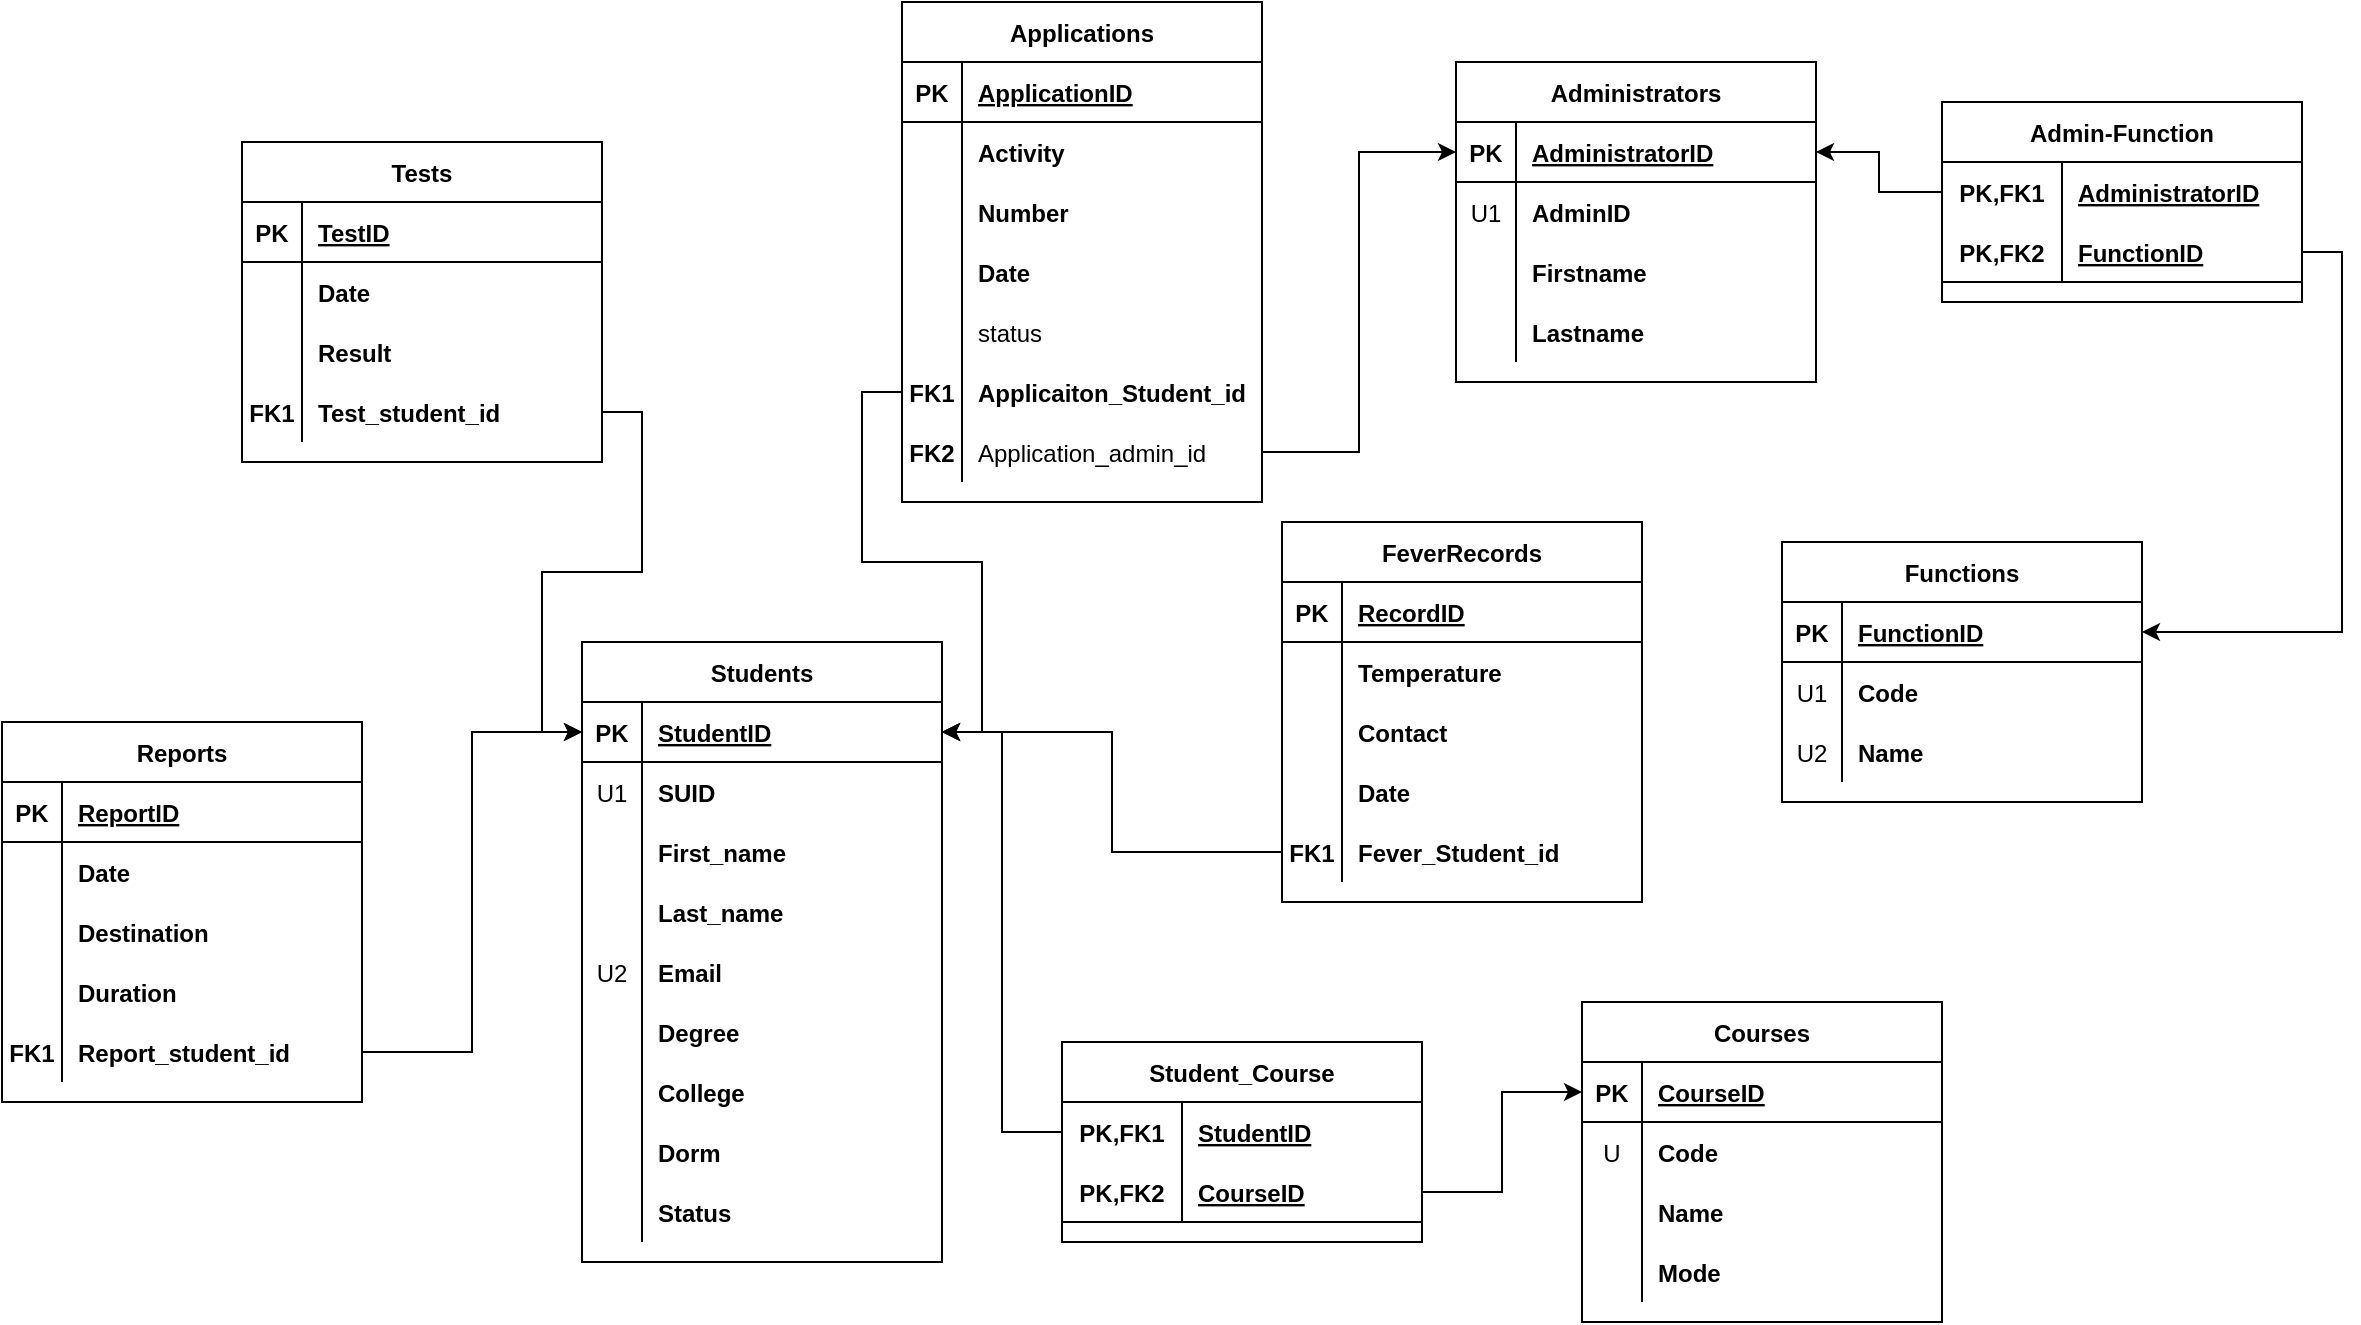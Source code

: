 <mxfile version="13.7.9" type="device"><diagram id="IpTDEu_T9ipOlyzevSZf" name="第 1 页"><mxGraphModel dx="1851" dy="1761" grid="1" gridSize="10" guides="1" tooltips="1" connect="1" arrows="1" fold="1" page="1" pageScale="1" pageWidth="827" pageHeight="1169" math="0" shadow="0"><root><mxCell id="0"/><mxCell id="1" parent="0"/><mxCell id="JLVnITK5vAnhfVG0xqiO-57" style="edgeStyle=orthogonalEdgeStyle;rounded=0;orthogonalLoop=1;jettySize=auto;html=1;exitX=1;exitY=0.5;exitDx=0;exitDy=0;entryX=0;entryY=0.5;entryDx=0;entryDy=0;" parent="1" source="JLVnITK5vAnhfVG0xqiO-54" target="JLVnITK5vAnhfVG0xqiO-2" edge="1"><mxGeometry relative="1" as="geometry"/></mxCell><mxCell id="JLVnITK5vAnhfVG0xqiO-83" style="edgeStyle=orthogonalEdgeStyle;rounded=0;orthogonalLoop=1;jettySize=auto;html=1;exitX=1;exitY=0.5;exitDx=0;exitDy=0;entryX=0;entryY=0.5;entryDx=0;entryDy=0;" parent="1" source="JLVnITK5vAnhfVG0xqiO-80" target="JLVnITK5vAnhfVG0xqiO-2" edge="1"><mxGeometry relative="1" as="geometry"/></mxCell><mxCell id="JLVnITK5vAnhfVG0xqiO-1" value="Students" style="shape=table;startSize=30;container=1;collapsible=1;childLayout=tableLayout;fixedRows=1;rowLines=0;fontStyle=1;align=center;resizeLast=1;" parent="1" vertex="1"><mxGeometry x="210" y="50" width="180" height="310" as="geometry"/></mxCell><mxCell id="JLVnITK5vAnhfVG0xqiO-2" value="" style="shape=partialRectangle;collapsible=0;dropTarget=0;pointerEvents=0;fillColor=none;top=0;left=0;bottom=1;right=0;points=[[0,0.5],[1,0.5]];portConstraint=eastwest;" parent="JLVnITK5vAnhfVG0xqiO-1" vertex="1"><mxGeometry y="30" width="180" height="30" as="geometry"/></mxCell><mxCell id="JLVnITK5vAnhfVG0xqiO-3" value="PK" style="shape=partialRectangle;connectable=0;fillColor=none;top=0;left=0;bottom=0;right=0;fontStyle=1;overflow=hidden;" parent="JLVnITK5vAnhfVG0xqiO-2" vertex="1"><mxGeometry width="30" height="30" as="geometry"/></mxCell><mxCell id="JLVnITK5vAnhfVG0xqiO-4" value="StudentID" style="shape=partialRectangle;connectable=0;fillColor=none;top=0;left=0;bottom=0;right=0;align=left;spacingLeft=6;fontStyle=5;overflow=hidden;" parent="JLVnITK5vAnhfVG0xqiO-2" vertex="1"><mxGeometry x="30" width="150" height="30" as="geometry"/></mxCell><mxCell id="JLVnITK5vAnhfVG0xqiO-5" value="" style="shape=partialRectangle;collapsible=0;dropTarget=0;pointerEvents=0;fillColor=none;top=0;left=0;bottom=0;right=0;points=[[0,0.5],[1,0.5]];portConstraint=eastwest;" parent="JLVnITK5vAnhfVG0xqiO-1" vertex="1"><mxGeometry y="60" width="180" height="30" as="geometry"/></mxCell><mxCell id="JLVnITK5vAnhfVG0xqiO-6" value="U1" style="shape=partialRectangle;connectable=0;fillColor=none;top=0;left=0;bottom=0;right=0;editable=1;overflow=hidden;" parent="JLVnITK5vAnhfVG0xqiO-5" vertex="1"><mxGeometry width="30" height="30" as="geometry"/></mxCell><mxCell id="JLVnITK5vAnhfVG0xqiO-7" value="SUID" style="shape=partialRectangle;connectable=0;fillColor=none;top=0;left=0;bottom=0;right=0;align=left;spacingLeft=6;overflow=hidden;fontStyle=1" parent="JLVnITK5vAnhfVG0xqiO-5" vertex="1"><mxGeometry x="30" width="150" height="30" as="geometry"/></mxCell><mxCell id="JLVnITK5vAnhfVG0xqiO-8" value="" style="shape=partialRectangle;collapsible=0;dropTarget=0;pointerEvents=0;fillColor=none;top=0;left=0;bottom=0;right=0;points=[[0,0.5],[1,0.5]];portConstraint=eastwest;" parent="JLVnITK5vAnhfVG0xqiO-1" vertex="1"><mxGeometry y="90" width="180" height="30" as="geometry"/></mxCell><mxCell id="JLVnITK5vAnhfVG0xqiO-9" value="" style="shape=partialRectangle;connectable=0;fillColor=none;top=0;left=0;bottom=0;right=0;editable=1;overflow=hidden;" parent="JLVnITK5vAnhfVG0xqiO-8" vertex="1"><mxGeometry width="30" height="30" as="geometry"/></mxCell><mxCell id="JLVnITK5vAnhfVG0xqiO-10" value="First_name" style="shape=partialRectangle;connectable=0;fillColor=none;top=0;left=0;bottom=0;right=0;align=left;spacingLeft=6;overflow=hidden;fontStyle=1" parent="JLVnITK5vAnhfVG0xqiO-8" vertex="1"><mxGeometry x="30" width="150" height="30" as="geometry"/></mxCell><mxCell id="JLVnITK5vAnhfVG0xqiO-11" value="" style="shape=partialRectangle;collapsible=0;dropTarget=0;pointerEvents=0;fillColor=none;top=0;left=0;bottom=0;right=0;points=[[0,0.5],[1,0.5]];portConstraint=eastwest;" parent="JLVnITK5vAnhfVG0xqiO-1" vertex="1"><mxGeometry y="120" width="180" height="30" as="geometry"/></mxCell><mxCell id="JLVnITK5vAnhfVG0xqiO-12" value="" style="shape=partialRectangle;connectable=0;fillColor=none;top=0;left=0;bottom=0;right=0;editable=1;overflow=hidden;" parent="JLVnITK5vAnhfVG0xqiO-11" vertex="1"><mxGeometry width="30" height="30" as="geometry"/></mxCell><mxCell id="JLVnITK5vAnhfVG0xqiO-13" value="Last_name" style="shape=partialRectangle;connectable=0;fillColor=none;top=0;left=0;bottom=0;right=0;align=left;spacingLeft=6;overflow=hidden;fontStyle=1" parent="JLVnITK5vAnhfVG0xqiO-11" vertex="1"><mxGeometry x="30" width="150" height="30" as="geometry"/></mxCell><mxCell id="JLVnITK5vAnhfVG0xqiO-14" value="" style="shape=partialRectangle;collapsible=0;dropTarget=0;pointerEvents=0;fillColor=none;top=0;left=0;bottom=0;right=0;points=[[0,0.5],[1,0.5]];portConstraint=eastwest;" parent="JLVnITK5vAnhfVG0xqiO-1" vertex="1"><mxGeometry y="150" width="180" height="30" as="geometry"/></mxCell><mxCell id="JLVnITK5vAnhfVG0xqiO-15" value="U2" style="shape=partialRectangle;connectable=0;fillColor=none;top=0;left=0;bottom=0;right=0;editable=1;overflow=hidden;" parent="JLVnITK5vAnhfVG0xqiO-14" vertex="1"><mxGeometry width="30" height="30" as="geometry"/></mxCell><mxCell id="JLVnITK5vAnhfVG0xqiO-16" value="Email" style="shape=partialRectangle;connectable=0;fillColor=none;top=0;left=0;bottom=0;right=0;align=left;spacingLeft=6;overflow=hidden;fontStyle=1" parent="JLVnITK5vAnhfVG0xqiO-14" vertex="1"><mxGeometry x="30" width="150" height="30" as="geometry"/></mxCell><mxCell id="JLVnITK5vAnhfVG0xqiO-17" value="" style="shape=partialRectangle;collapsible=0;dropTarget=0;pointerEvents=0;fillColor=none;top=0;left=0;bottom=0;right=0;points=[[0,0.5],[1,0.5]];portConstraint=eastwest;" parent="JLVnITK5vAnhfVG0xqiO-1" vertex="1"><mxGeometry y="180" width="180" height="30" as="geometry"/></mxCell><mxCell id="JLVnITK5vAnhfVG0xqiO-18" value="" style="shape=partialRectangle;connectable=0;fillColor=none;top=0;left=0;bottom=0;right=0;editable=1;overflow=hidden;" parent="JLVnITK5vAnhfVG0xqiO-17" vertex="1"><mxGeometry width="30" height="30" as="geometry"/></mxCell><mxCell id="JLVnITK5vAnhfVG0xqiO-19" value="Degree" style="shape=partialRectangle;connectable=0;fillColor=none;top=0;left=0;bottom=0;right=0;align=left;spacingLeft=6;overflow=hidden;fontStyle=1" parent="JLVnITK5vAnhfVG0xqiO-17" vertex="1"><mxGeometry x="30" width="150" height="30" as="geometry"/></mxCell><mxCell id="JLVnITK5vAnhfVG0xqiO-20" value="" style="shape=partialRectangle;collapsible=0;dropTarget=0;pointerEvents=0;fillColor=none;top=0;left=0;bottom=0;right=0;points=[[0,0.5],[1,0.5]];portConstraint=eastwest;" parent="JLVnITK5vAnhfVG0xqiO-1" vertex="1"><mxGeometry y="210" width="180" height="30" as="geometry"/></mxCell><mxCell id="JLVnITK5vAnhfVG0xqiO-21" value="" style="shape=partialRectangle;connectable=0;fillColor=none;top=0;left=0;bottom=0;right=0;editable=1;overflow=hidden;" parent="JLVnITK5vAnhfVG0xqiO-20" vertex="1"><mxGeometry width="30" height="30" as="geometry"/></mxCell><mxCell id="JLVnITK5vAnhfVG0xqiO-22" value="College" style="shape=partialRectangle;connectable=0;fillColor=none;top=0;left=0;bottom=0;right=0;align=left;spacingLeft=6;overflow=hidden;fontStyle=1" parent="JLVnITK5vAnhfVG0xqiO-20" vertex="1"><mxGeometry x="30" width="150" height="30" as="geometry"/></mxCell><mxCell id="JLVnITK5vAnhfVG0xqiO-23" value="" style="shape=partialRectangle;collapsible=0;dropTarget=0;pointerEvents=0;fillColor=none;top=0;left=0;bottom=0;right=0;points=[[0,0.5],[1,0.5]];portConstraint=eastwest;" parent="JLVnITK5vAnhfVG0xqiO-1" vertex="1"><mxGeometry y="240" width="180" height="30" as="geometry"/></mxCell><mxCell id="JLVnITK5vAnhfVG0xqiO-24" value="" style="shape=partialRectangle;connectable=0;fillColor=none;top=0;left=0;bottom=0;right=0;editable=1;overflow=hidden;" parent="JLVnITK5vAnhfVG0xqiO-23" vertex="1"><mxGeometry width="30" height="30" as="geometry"/></mxCell><mxCell id="JLVnITK5vAnhfVG0xqiO-25" value="Dorm" style="shape=partialRectangle;connectable=0;fillColor=none;top=0;left=0;bottom=0;right=0;align=left;spacingLeft=6;overflow=hidden;fontStyle=1" parent="JLVnITK5vAnhfVG0xqiO-23" vertex="1"><mxGeometry x="30" width="150" height="30" as="geometry"/></mxCell><mxCell id="JLVnITK5vAnhfVG0xqiO-26" value="" style="shape=partialRectangle;collapsible=0;dropTarget=0;pointerEvents=0;fillColor=none;top=0;left=0;bottom=0;right=0;points=[[0,0.5],[1,0.5]];portConstraint=eastwest;" parent="JLVnITK5vAnhfVG0xqiO-1" vertex="1"><mxGeometry y="270" width="180" height="30" as="geometry"/></mxCell><mxCell id="JLVnITK5vAnhfVG0xqiO-27" value="" style="shape=partialRectangle;connectable=0;fillColor=none;top=0;left=0;bottom=0;right=0;editable=1;overflow=hidden;" parent="JLVnITK5vAnhfVG0xqiO-26" vertex="1"><mxGeometry width="30" height="30" as="geometry"/></mxCell><mxCell id="JLVnITK5vAnhfVG0xqiO-28" value="Status" style="shape=partialRectangle;connectable=0;fillColor=none;top=0;left=0;bottom=0;right=0;align=left;spacingLeft=6;overflow=hidden;fontStyle=1" parent="JLVnITK5vAnhfVG0xqiO-26" vertex="1"><mxGeometry x="30" width="150" height="30" as="geometry"/></mxCell><mxCell id="JLVnITK5vAnhfVG0xqiO-109" style="edgeStyle=orthogonalEdgeStyle;rounded=0;orthogonalLoop=1;jettySize=auto;html=1;exitX=0;exitY=0.5;exitDx=0;exitDy=0;entryX=1;entryY=0.5;entryDx=0;entryDy=0;" parent="1" source="JLVnITK5vAnhfVG0xqiO-106" target="JLVnITK5vAnhfVG0xqiO-2" edge="1"><mxGeometry relative="1" as="geometry"/></mxCell><mxCell id="JLVnITK5vAnhfVG0xqiO-110" value="FeverRecords" style="shape=table;startSize=30;container=1;collapsible=1;childLayout=tableLayout;fixedRows=1;rowLines=0;fontStyle=1;align=center;resizeLast=1;" parent="1" vertex="1"><mxGeometry x="560" y="-10" width="180" height="190" as="geometry"/></mxCell><mxCell id="JLVnITK5vAnhfVG0xqiO-111" value="" style="shape=partialRectangle;collapsible=0;dropTarget=0;pointerEvents=0;fillColor=none;top=0;left=0;bottom=1;right=0;points=[[0,0.5],[1,0.5]];portConstraint=eastwest;" parent="JLVnITK5vAnhfVG0xqiO-110" vertex="1"><mxGeometry y="30" width="180" height="30" as="geometry"/></mxCell><mxCell id="JLVnITK5vAnhfVG0xqiO-112" value="PK" style="shape=partialRectangle;connectable=0;fillColor=none;top=0;left=0;bottom=0;right=0;fontStyle=1;overflow=hidden;" parent="JLVnITK5vAnhfVG0xqiO-111" vertex="1"><mxGeometry width="30" height="30" as="geometry"/></mxCell><mxCell id="JLVnITK5vAnhfVG0xqiO-113" value="RecordID" style="shape=partialRectangle;connectable=0;fillColor=none;top=0;left=0;bottom=0;right=0;align=left;spacingLeft=6;fontStyle=5;overflow=hidden;" parent="JLVnITK5vAnhfVG0xqiO-111" vertex="1"><mxGeometry x="30" width="150" height="30" as="geometry"/></mxCell><mxCell id="JLVnITK5vAnhfVG0xqiO-114" value="" style="shape=partialRectangle;collapsible=0;dropTarget=0;pointerEvents=0;fillColor=none;top=0;left=0;bottom=0;right=0;points=[[0,0.5],[1,0.5]];portConstraint=eastwest;" parent="JLVnITK5vAnhfVG0xqiO-110" vertex="1"><mxGeometry y="60" width="180" height="30" as="geometry"/></mxCell><mxCell id="JLVnITK5vAnhfVG0xqiO-115" value="" style="shape=partialRectangle;connectable=0;fillColor=none;top=0;left=0;bottom=0;right=0;editable=1;overflow=hidden;" parent="JLVnITK5vAnhfVG0xqiO-114" vertex="1"><mxGeometry width="30" height="30" as="geometry"/></mxCell><mxCell id="JLVnITK5vAnhfVG0xqiO-116" value="Temperature" style="shape=partialRectangle;connectable=0;fillColor=none;top=0;left=0;bottom=0;right=0;align=left;spacingLeft=6;overflow=hidden;fontStyle=1" parent="JLVnITK5vAnhfVG0xqiO-114" vertex="1"><mxGeometry x="30" width="150" height="30" as="geometry"/></mxCell><mxCell id="JLVnITK5vAnhfVG0xqiO-117" value="" style="shape=partialRectangle;collapsible=0;dropTarget=0;pointerEvents=0;fillColor=none;top=0;left=0;bottom=0;right=0;points=[[0,0.5],[1,0.5]];portConstraint=eastwest;" parent="JLVnITK5vAnhfVG0xqiO-110" vertex="1"><mxGeometry y="90" width="180" height="30" as="geometry"/></mxCell><mxCell id="JLVnITK5vAnhfVG0xqiO-118" value="" style="shape=partialRectangle;connectable=0;fillColor=none;top=0;left=0;bottom=0;right=0;editable=1;overflow=hidden;" parent="JLVnITK5vAnhfVG0xqiO-117" vertex="1"><mxGeometry width="30" height="30" as="geometry"/></mxCell><mxCell id="JLVnITK5vAnhfVG0xqiO-119" value="Contact" style="shape=partialRectangle;connectable=0;fillColor=none;top=0;left=0;bottom=0;right=0;align=left;spacingLeft=6;overflow=hidden;fontStyle=1" parent="JLVnITK5vAnhfVG0xqiO-117" vertex="1"><mxGeometry x="30" width="150" height="30" as="geometry"/></mxCell><mxCell id="JLVnITK5vAnhfVG0xqiO-120" value="" style="shape=partialRectangle;collapsible=0;dropTarget=0;pointerEvents=0;fillColor=none;top=0;left=0;bottom=0;right=0;points=[[0,0.5],[1,0.5]];portConstraint=eastwest;" parent="JLVnITK5vAnhfVG0xqiO-110" vertex="1"><mxGeometry y="120" width="180" height="30" as="geometry"/></mxCell><mxCell id="JLVnITK5vAnhfVG0xqiO-121" value="" style="shape=partialRectangle;connectable=0;fillColor=none;top=0;left=0;bottom=0;right=0;editable=1;overflow=hidden;" parent="JLVnITK5vAnhfVG0xqiO-120" vertex="1"><mxGeometry width="30" height="30" as="geometry"/></mxCell><mxCell id="JLVnITK5vAnhfVG0xqiO-122" value="Date" style="shape=partialRectangle;connectable=0;fillColor=none;top=0;left=0;bottom=0;right=0;align=left;spacingLeft=6;overflow=hidden;fontStyle=1" parent="JLVnITK5vAnhfVG0xqiO-120" vertex="1"><mxGeometry x="30" width="150" height="30" as="geometry"/></mxCell><mxCell id="JLVnITK5vAnhfVG0xqiO-123" value="" style="shape=partialRectangle;collapsible=0;dropTarget=0;pointerEvents=0;fillColor=none;top=0;left=0;bottom=0;right=0;points=[[0,0.5],[1,0.5]];portConstraint=eastwest;" parent="JLVnITK5vAnhfVG0xqiO-110" vertex="1"><mxGeometry y="150" width="180" height="30" as="geometry"/></mxCell><mxCell id="JLVnITK5vAnhfVG0xqiO-124" value="FK1" style="shape=partialRectangle;connectable=0;fillColor=none;top=0;left=0;bottom=0;right=0;editable=1;overflow=hidden;fontStyle=1" parent="JLVnITK5vAnhfVG0xqiO-123" vertex="1"><mxGeometry width="30" height="30" as="geometry"/></mxCell><mxCell id="JLVnITK5vAnhfVG0xqiO-125" value="Fever_Student_id" style="shape=partialRectangle;connectable=0;fillColor=none;top=0;left=0;bottom=0;right=0;align=left;spacingLeft=6;overflow=hidden;fontStyle=1" parent="JLVnITK5vAnhfVG0xqiO-123" vertex="1"><mxGeometry x="30" width="150" height="30" as="geometry"/></mxCell><mxCell id="JLVnITK5vAnhfVG0xqiO-126" style="edgeStyle=orthogonalEdgeStyle;rounded=0;orthogonalLoop=1;jettySize=auto;html=1;exitX=0;exitY=0.5;exitDx=0;exitDy=0;" parent="1" source="JLVnITK5vAnhfVG0xqiO-123" target="JLVnITK5vAnhfVG0xqiO-2" edge="1"><mxGeometry relative="1" as="geometry"/></mxCell><mxCell id="JLVnITK5vAnhfVG0xqiO-127" value="Student_Course" style="shape=table;startSize=30;container=1;collapsible=1;childLayout=tableLayout;fixedRows=1;rowLines=0;fontStyle=1;align=center;resizeLast=1;" parent="1" vertex="1"><mxGeometry x="450" y="250" width="180" height="100" as="geometry"/></mxCell><mxCell id="JLVnITK5vAnhfVG0xqiO-128" value="" style="shape=partialRectangle;collapsible=0;dropTarget=0;pointerEvents=0;fillColor=none;top=0;left=0;bottom=0;right=0;points=[[0,0.5],[1,0.5]];portConstraint=eastwest;" parent="JLVnITK5vAnhfVG0xqiO-127" vertex="1"><mxGeometry y="30" width="180" height="30" as="geometry"/></mxCell><mxCell id="JLVnITK5vAnhfVG0xqiO-129" value="PK,FK1" style="shape=partialRectangle;connectable=0;fillColor=none;top=0;left=0;bottom=0;right=0;fontStyle=1;overflow=hidden;" parent="JLVnITK5vAnhfVG0xqiO-128" vertex="1"><mxGeometry width="60" height="30" as="geometry"/></mxCell><mxCell id="JLVnITK5vAnhfVG0xqiO-130" value="StudentID" style="shape=partialRectangle;connectable=0;fillColor=none;top=0;left=0;bottom=0;right=0;align=left;spacingLeft=6;fontStyle=5;overflow=hidden;" parent="JLVnITK5vAnhfVG0xqiO-128" vertex="1"><mxGeometry x="60" width="120" height="30" as="geometry"/></mxCell><mxCell id="JLVnITK5vAnhfVG0xqiO-131" value="" style="shape=partialRectangle;collapsible=0;dropTarget=0;pointerEvents=0;fillColor=none;top=0;left=0;bottom=1;right=0;points=[[0,0.5],[1,0.5]];portConstraint=eastwest;" parent="JLVnITK5vAnhfVG0xqiO-127" vertex="1"><mxGeometry y="60" width="180" height="30" as="geometry"/></mxCell><mxCell id="JLVnITK5vAnhfVG0xqiO-132" value="PK,FK2" style="shape=partialRectangle;connectable=0;fillColor=none;top=0;left=0;bottom=0;right=0;fontStyle=1;overflow=hidden;" parent="JLVnITK5vAnhfVG0xqiO-131" vertex="1"><mxGeometry width="60" height="30" as="geometry"/></mxCell><mxCell id="JLVnITK5vAnhfVG0xqiO-133" value="CourseID" style="shape=partialRectangle;connectable=0;fillColor=none;top=0;left=0;bottom=0;right=0;align=left;spacingLeft=6;fontStyle=5;overflow=hidden;" parent="JLVnITK5vAnhfVG0xqiO-131" vertex="1"><mxGeometry x="60" width="120" height="30" as="geometry"/></mxCell><mxCell id="JLVnITK5vAnhfVG0xqiO-140" value="Courses" style="shape=table;startSize=30;container=1;collapsible=1;childLayout=tableLayout;fixedRows=1;rowLines=0;fontStyle=1;align=center;resizeLast=1;" parent="1" vertex="1"><mxGeometry x="710" y="230" width="180" height="160" as="geometry"/></mxCell><mxCell id="JLVnITK5vAnhfVG0xqiO-141" value="" style="shape=partialRectangle;collapsible=0;dropTarget=0;pointerEvents=0;fillColor=none;top=0;left=0;bottom=1;right=0;points=[[0,0.5],[1,0.5]];portConstraint=eastwest;" parent="JLVnITK5vAnhfVG0xqiO-140" vertex="1"><mxGeometry y="30" width="180" height="30" as="geometry"/></mxCell><mxCell id="JLVnITK5vAnhfVG0xqiO-142" value="PK" style="shape=partialRectangle;connectable=0;fillColor=none;top=0;left=0;bottom=0;right=0;fontStyle=1;overflow=hidden;" parent="JLVnITK5vAnhfVG0xqiO-141" vertex="1"><mxGeometry width="30" height="30" as="geometry"/></mxCell><mxCell id="JLVnITK5vAnhfVG0xqiO-143" value="CourseID" style="shape=partialRectangle;connectable=0;fillColor=none;top=0;left=0;bottom=0;right=0;align=left;spacingLeft=6;fontStyle=5;overflow=hidden;" parent="JLVnITK5vAnhfVG0xqiO-141" vertex="1"><mxGeometry x="30" width="150" height="30" as="geometry"/></mxCell><mxCell id="JLVnITK5vAnhfVG0xqiO-144" value="" style="shape=partialRectangle;collapsible=0;dropTarget=0;pointerEvents=0;fillColor=none;top=0;left=0;bottom=0;right=0;points=[[0,0.5],[1,0.5]];portConstraint=eastwest;" parent="JLVnITK5vAnhfVG0xqiO-140" vertex="1"><mxGeometry y="60" width="180" height="30" as="geometry"/></mxCell><mxCell id="JLVnITK5vAnhfVG0xqiO-145" value="U" style="shape=partialRectangle;connectable=0;fillColor=none;top=0;left=0;bottom=0;right=0;editable=1;overflow=hidden;" parent="JLVnITK5vAnhfVG0xqiO-144" vertex="1"><mxGeometry width="30" height="30" as="geometry"/></mxCell><mxCell id="JLVnITK5vAnhfVG0xqiO-146" value="Code" style="shape=partialRectangle;connectable=0;fillColor=none;top=0;left=0;bottom=0;right=0;align=left;spacingLeft=6;overflow=hidden;fontStyle=1" parent="JLVnITK5vAnhfVG0xqiO-144" vertex="1"><mxGeometry x="30" width="150" height="30" as="geometry"/></mxCell><mxCell id="JLVnITK5vAnhfVG0xqiO-147" value="" style="shape=partialRectangle;collapsible=0;dropTarget=0;pointerEvents=0;fillColor=none;top=0;left=0;bottom=0;right=0;points=[[0,0.5],[1,0.5]];portConstraint=eastwest;" parent="JLVnITK5vAnhfVG0xqiO-140" vertex="1"><mxGeometry y="90" width="180" height="30" as="geometry"/></mxCell><mxCell id="JLVnITK5vAnhfVG0xqiO-148" value="" style="shape=partialRectangle;connectable=0;fillColor=none;top=0;left=0;bottom=0;right=0;editable=1;overflow=hidden;" parent="JLVnITK5vAnhfVG0xqiO-147" vertex="1"><mxGeometry width="30" height="30" as="geometry"/></mxCell><mxCell id="JLVnITK5vAnhfVG0xqiO-149" value="Name" style="shape=partialRectangle;connectable=0;fillColor=none;top=0;left=0;bottom=0;right=0;align=left;spacingLeft=6;overflow=hidden;fontStyle=1" parent="JLVnITK5vAnhfVG0xqiO-147" vertex="1"><mxGeometry x="30" width="150" height="30" as="geometry"/></mxCell><mxCell id="JLVnITK5vAnhfVG0xqiO-193" value="" style="shape=partialRectangle;collapsible=0;dropTarget=0;pointerEvents=0;fillColor=none;top=0;left=0;bottom=0;right=0;points=[[0,0.5],[1,0.5]];portConstraint=eastwest;" parent="JLVnITK5vAnhfVG0xqiO-140" vertex="1"><mxGeometry y="120" width="180" height="30" as="geometry"/></mxCell><mxCell id="JLVnITK5vAnhfVG0xqiO-194" value="" style="shape=partialRectangle;connectable=0;fillColor=none;top=0;left=0;bottom=0;right=0;editable=1;overflow=hidden;" parent="JLVnITK5vAnhfVG0xqiO-193" vertex="1"><mxGeometry width="30" height="30" as="geometry"/></mxCell><mxCell id="JLVnITK5vAnhfVG0xqiO-195" value="Mode" style="shape=partialRectangle;connectable=0;fillColor=none;top=0;left=0;bottom=0;right=0;align=left;spacingLeft=6;overflow=hidden;fontStyle=1" parent="JLVnITK5vAnhfVG0xqiO-193" vertex="1"><mxGeometry x="30" width="150" height="30" as="geometry"/></mxCell><mxCell id="JLVnITK5vAnhfVG0xqiO-154" style="edgeStyle=orthogonalEdgeStyle;rounded=0;orthogonalLoop=1;jettySize=auto;html=1;exitX=1;exitY=0.5;exitDx=0;exitDy=0;entryX=0;entryY=0.5;entryDx=0;entryDy=0;" parent="1" source="JLVnITK5vAnhfVG0xqiO-131" target="JLVnITK5vAnhfVG0xqiO-141" edge="1"><mxGeometry relative="1" as="geometry"/></mxCell><mxCell id="JLVnITK5vAnhfVG0xqiO-155" style="edgeStyle=orthogonalEdgeStyle;rounded=0;orthogonalLoop=1;jettySize=auto;html=1;exitX=0;exitY=0.5;exitDx=0;exitDy=0;entryX=1;entryY=0.5;entryDx=0;entryDy=0;" parent="1" source="JLVnITK5vAnhfVG0xqiO-128" target="JLVnITK5vAnhfVG0xqiO-2" edge="1"><mxGeometry relative="1" as="geometry"/></mxCell><mxCell id="JLVnITK5vAnhfVG0xqiO-29" value="Tests" style="shape=table;startSize=30;container=1;collapsible=1;childLayout=tableLayout;fixedRows=1;rowLines=0;fontStyle=1;align=center;resizeLast=1;" parent="1" vertex="1"><mxGeometry x="40" y="-200" width="180" height="160" as="geometry"/></mxCell><mxCell id="JLVnITK5vAnhfVG0xqiO-30" value="" style="shape=partialRectangle;collapsible=0;dropTarget=0;pointerEvents=0;fillColor=none;top=0;left=0;bottom=1;right=0;points=[[0,0.5],[1,0.5]];portConstraint=eastwest;" parent="JLVnITK5vAnhfVG0xqiO-29" vertex="1"><mxGeometry y="30" width="180" height="30" as="geometry"/></mxCell><mxCell id="JLVnITK5vAnhfVG0xqiO-31" value="PK" style="shape=partialRectangle;connectable=0;fillColor=none;top=0;left=0;bottom=0;right=0;fontStyle=1;overflow=hidden;" parent="JLVnITK5vAnhfVG0xqiO-30" vertex="1"><mxGeometry width="30" height="30" as="geometry"/></mxCell><mxCell id="JLVnITK5vAnhfVG0xqiO-32" value="TestID" style="shape=partialRectangle;connectable=0;fillColor=none;top=0;left=0;bottom=0;right=0;align=left;spacingLeft=6;fontStyle=5;overflow=hidden;" parent="JLVnITK5vAnhfVG0xqiO-30" vertex="1"><mxGeometry x="30" width="150" height="30" as="geometry"/></mxCell><mxCell id="JLVnITK5vAnhfVG0xqiO-42" value="" style="shape=partialRectangle;collapsible=0;dropTarget=0;pointerEvents=0;fillColor=none;top=0;left=0;bottom=0;right=0;points=[[0,0.5],[1,0.5]];portConstraint=eastwest;" parent="JLVnITK5vAnhfVG0xqiO-29" vertex="1"><mxGeometry y="60" width="180" height="30" as="geometry"/></mxCell><mxCell id="JLVnITK5vAnhfVG0xqiO-43" value="" style="shape=partialRectangle;connectable=0;fillColor=none;top=0;left=0;bottom=0;right=0;editable=1;overflow=hidden;" parent="JLVnITK5vAnhfVG0xqiO-42" vertex="1"><mxGeometry width="30" height="30" as="geometry"/></mxCell><mxCell id="JLVnITK5vAnhfVG0xqiO-44" value="Date" style="shape=partialRectangle;connectable=0;fillColor=none;top=0;left=0;bottom=0;right=0;align=left;spacingLeft=6;overflow=hidden;fontStyle=1" parent="JLVnITK5vAnhfVG0xqiO-42" vertex="1"><mxGeometry x="30" width="150" height="30" as="geometry"/></mxCell><mxCell id="JLVnITK5vAnhfVG0xqiO-45" value="" style="shape=partialRectangle;collapsible=0;dropTarget=0;pointerEvents=0;fillColor=none;top=0;left=0;bottom=0;right=0;points=[[0,0.5],[1,0.5]];portConstraint=eastwest;" parent="JLVnITK5vAnhfVG0xqiO-29" vertex="1"><mxGeometry y="90" width="180" height="30" as="geometry"/></mxCell><mxCell id="JLVnITK5vAnhfVG0xqiO-46" value="" style="shape=partialRectangle;connectable=0;fillColor=none;top=0;left=0;bottom=0;right=0;editable=1;overflow=hidden;" parent="JLVnITK5vAnhfVG0xqiO-45" vertex="1"><mxGeometry width="30" height="30" as="geometry"/></mxCell><mxCell id="JLVnITK5vAnhfVG0xqiO-47" value="Result" style="shape=partialRectangle;connectable=0;fillColor=none;top=0;left=0;bottom=0;right=0;align=left;spacingLeft=6;overflow=hidden;fontStyle=1" parent="JLVnITK5vAnhfVG0xqiO-45" vertex="1"><mxGeometry x="30" width="150" height="30" as="geometry"/></mxCell><mxCell id="JLVnITK5vAnhfVG0xqiO-54" value="" style="shape=partialRectangle;collapsible=0;dropTarget=0;pointerEvents=0;fillColor=none;top=0;left=0;bottom=0;right=0;points=[[0,0.5],[1,0.5]];portConstraint=eastwest;" parent="JLVnITK5vAnhfVG0xqiO-29" vertex="1"><mxGeometry y="120" width="180" height="30" as="geometry"/></mxCell><mxCell id="JLVnITK5vAnhfVG0xqiO-55" value="FK1" style="shape=partialRectangle;connectable=0;fillColor=none;top=0;left=0;bottom=0;right=0;editable=1;overflow=hidden;fontStyle=1" parent="JLVnITK5vAnhfVG0xqiO-54" vertex="1"><mxGeometry width="30" height="30" as="geometry"/></mxCell><mxCell id="JLVnITK5vAnhfVG0xqiO-56" value="Test_student_id" style="shape=partialRectangle;connectable=0;fillColor=none;top=0;left=0;bottom=0;right=0;align=left;spacingLeft=6;overflow=hidden;fontStyle=1" parent="JLVnITK5vAnhfVG0xqiO-54" vertex="1"><mxGeometry x="30" width="150" height="30" as="geometry"/></mxCell><mxCell id="JLVnITK5vAnhfVG0xqiO-58" value="Reports" style="shape=table;startSize=30;container=1;collapsible=1;childLayout=tableLayout;fixedRows=1;rowLines=0;fontStyle=1;align=center;resizeLast=1;" parent="1" vertex="1"><mxGeometry x="-80" y="90" width="180" height="190" as="geometry"/></mxCell><mxCell id="JLVnITK5vAnhfVG0xqiO-59" value="" style="shape=partialRectangle;collapsible=0;dropTarget=0;pointerEvents=0;fillColor=none;top=0;left=0;bottom=1;right=0;points=[[0,0.5],[1,0.5]];portConstraint=eastwest;" parent="JLVnITK5vAnhfVG0xqiO-58" vertex="1"><mxGeometry y="30" width="180" height="30" as="geometry"/></mxCell><mxCell id="JLVnITK5vAnhfVG0xqiO-60" value="PK" style="shape=partialRectangle;connectable=0;fillColor=none;top=0;left=0;bottom=0;right=0;fontStyle=1;overflow=hidden;" parent="JLVnITK5vAnhfVG0xqiO-59" vertex="1"><mxGeometry width="30" height="30" as="geometry"/></mxCell><mxCell id="JLVnITK5vAnhfVG0xqiO-61" value="ReportID" style="shape=partialRectangle;connectable=0;fillColor=none;top=0;left=0;bottom=0;right=0;align=left;spacingLeft=6;fontStyle=5;overflow=hidden;" parent="JLVnITK5vAnhfVG0xqiO-59" vertex="1"><mxGeometry x="30" width="150" height="30" as="geometry"/></mxCell><mxCell id="JLVnITK5vAnhfVG0xqiO-71" value="" style="shape=partialRectangle;collapsible=0;dropTarget=0;pointerEvents=0;fillColor=none;top=0;left=0;bottom=0;right=0;points=[[0,0.5],[1,0.5]];portConstraint=eastwest;" parent="JLVnITK5vAnhfVG0xqiO-58" vertex="1"><mxGeometry y="60" width="180" height="30" as="geometry"/></mxCell><mxCell id="JLVnITK5vAnhfVG0xqiO-72" value="" style="shape=partialRectangle;connectable=0;fillColor=none;top=0;left=0;bottom=0;right=0;editable=1;overflow=hidden;" parent="JLVnITK5vAnhfVG0xqiO-71" vertex="1"><mxGeometry width="30" height="30" as="geometry"/></mxCell><mxCell id="JLVnITK5vAnhfVG0xqiO-73" value="Date" style="shape=partialRectangle;connectable=0;fillColor=none;top=0;left=0;bottom=0;right=0;align=left;spacingLeft=6;overflow=hidden;fontStyle=1" parent="JLVnITK5vAnhfVG0xqiO-71" vertex="1"><mxGeometry x="30" width="150" height="30" as="geometry"/></mxCell><mxCell id="JLVnITK5vAnhfVG0xqiO-74" value="" style="shape=partialRectangle;collapsible=0;dropTarget=0;pointerEvents=0;fillColor=none;top=0;left=0;bottom=0;right=0;points=[[0,0.5],[1,0.5]];portConstraint=eastwest;" parent="JLVnITK5vAnhfVG0xqiO-58" vertex="1"><mxGeometry y="90" width="180" height="30" as="geometry"/></mxCell><mxCell id="JLVnITK5vAnhfVG0xqiO-75" value="" style="shape=partialRectangle;connectable=0;fillColor=none;top=0;left=0;bottom=0;right=0;editable=1;overflow=hidden;" parent="JLVnITK5vAnhfVG0xqiO-74" vertex="1"><mxGeometry width="30" height="30" as="geometry"/></mxCell><mxCell id="JLVnITK5vAnhfVG0xqiO-76" value="Destination" style="shape=partialRectangle;connectable=0;fillColor=none;top=0;left=0;bottom=0;right=0;align=left;spacingLeft=6;overflow=hidden;fontStyle=1" parent="JLVnITK5vAnhfVG0xqiO-74" vertex="1"><mxGeometry x="30" width="150" height="30" as="geometry"/></mxCell><mxCell id="JLVnITK5vAnhfVG0xqiO-77" value="" style="shape=partialRectangle;collapsible=0;dropTarget=0;pointerEvents=0;fillColor=none;top=0;left=0;bottom=0;right=0;points=[[0,0.5],[1,0.5]];portConstraint=eastwest;" parent="JLVnITK5vAnhfVG0xqiO-58" vertex="1"><mxGeometry y="120" width="180" height="30" as="geometry"/></mxCell><mxCell id="JLVnITK5vAnhfVG0xqiO-78" value="" style="shape=partialRectangle;connectable=0;fillColor=none;top=0;left=0;bottom=0;right=0;editable=1;overflow=hidden;" parent="JLVnITK5vAnhfVG0xqiO-77" vertex="1"><mxGeometry width="30" height="30" as="geometry"/></mxCell><mxCell id="JLVnITK5vAnhfVG0xqiO-79" value="Duration" style="shape=partialRectangle;connectable=0;fillColor=none;top=0;left=0;bottom=0;right=0;align=left;spacingLeft=6;overflow=hidden;fontStyle=1" parent="JLVnITK5vAnhfVG0xqiO-77" vertex="1"><mxGeometry x="30" width="150" height="30" as="geometry"/></mxCell><mxCell id="JLVnITK5vAnhfVG0xqiO-80" value="" style="shape=partialRectangle;collapsible=0;dropTarget=0;pointerEvents=0;fillColor=none;top=0;left=0;bottom=0;right=0;points=[[0,0.5],[1,0.5]];portConstraint=eastwest;" parent="JLVnITK5vAnhfVG0xqiO-58" vertex="1"><mxGeometry y="150" width="180" height="30" as="geometry"/></mxCell><mxCell id="JLVnITK5vAnhfVG0xqiO-81" value="FK1" style="shape=partialRectangle;connectable=0;fillColor=none;top=0;left=0;bottom=0;right=0;editable=1;overflow=hidden;fontStyle=1" parent="JLVnITK5vAnhfVG0xqiO-80" vertex="1"><mxGeometry width="30" height="30" as="geometry"/></mxCell><mxCell id="JLVnITK5vAnhfVG0xqiO-82" value="Report_student_id" style="shape=partialRectangle;connectable=0;fillColor=none;top=0;left=0;bottom=0;right=0;align=left;spacingLeft=6;overflow=hidden;fontStyle=1" parent="JLVnITK5vAnhfVG0xqiO-80" vertex="1"><mxGeometry x="30" width="150" height="30" as="geometry"/></mxCell><mxCell id="JLVnITK5vAnhfVG0xqiO-84" value="Applications" style="shape=table;startSize=30;container=1;collapsible=1;childLayout=tableLayout;fixedRows=1;rowLines=0;fontStyle=1;align=center;resizeLast=1;" parent="1" vertex="1"><mxGeometry x="370" y="-270" width="180" height="250" as="geometry"/></mxCell><mxCell id="JLVnITK5vAnhfVG0xqiO-85" value="" style="shape=partialRectangle;collapsible=0;dropTarget=0;pointerEvents=0;fillColor=none;top=0;left=0;bottom=1;right=0;points=[[0,0.5],[1,0.5]];portConstraint=eastwest;" parent="JLVnITK5vAnhfVG0xqiO-84" vertex="1"><mxGeometry y="30" width="180" height="30" as="geometry"/></mxCell><mxCell id="JLVnITK5vAnhfVG0xqiO-86" value="PK" style="shape=partialRectangle;connectable=0;fillColor=none;top=0;left=0;bottom=0;right=0;fontStyle=1;overflow=hidden;" parent="JLVnITK5vAnhfVG0xqiO-85" vertex="1"><mxGeometry width="30" height="30" as="geometry"/></mxCell><mxCell id="JLVnITK5vAnhfVG0xqiO-87" value="ApplicationID" style="shape=partialRectangle;connectable=0;fillColor=none;top=0;left=0;bottom=0;right=0;align=left;spacingLeft=6;fontStyle=5;overflow=hidden;" parent="JLVnITK5vAnhfVG0xqiO-85" vertex="1"><mxGeometry x="30" width="150" height="30" as="geometry"/></mxCell><mxCell id="JLVnITK5vAnhfVG0xqiO-97" value="" style="shape=partialRectangle;collapsible=0;dropTarget=0;pointerEvents=0;fillColor=none;top=0;left=0;bottom=0;right=0;points=[[0,0.5],[1,0.5]];portConstraint=eastwest;" parent="JLVnITK5vAnhfVG0xqiO-84" vertex="1"><mxGeometry y="60" width="180" height="30" as="geometry"/></mxCell><mxCell id="JLVnITK5vAnhfVG0xqiO-98" value="" style="shape=partialRectangle;connectable=0;fillColor=none;top=0;left=0;bottom=0;right=0;editable=1;overflow=hidden;" parent="JLVnITK5vAnhfVG0xqiO-97" vertex="1"><mxGeometry width="30" height="30" as="geometry"/></mxCell><mxCell id="JLVnITK5vAnhfVG0xqiO-99" value="Activity" style="shape=partialRectangle;connectable=0;fillColor=none;top=0;left=0;bottom=0;right=0;align=left;spacingLeft=6;overflow=hidden;fontStyle=1" parent="JLVnITK5vAnhfVG0xqiO-97" vertex="1"><mxGeometry x="30" width="150" height="30" as="geometry"/></mxCell><mxCell id="JLVnITK5vAnhfVG0xqiO-100" value="" style="shape=partialRectangle;collapsible=0;dropTarget=0;pointerEvents=0;fillColor=none;top=0;left=0;bottom=0;right=0;points=[[0,0.5],[1,0.5]];portConstraint=eastwest;" parent="JLVnITK5vAnhfVG0xqiO-84" vertex="1"><mxGeometry y="90" width="180" height="30" as="geometry"/></mxCell><mxCell id="JLVnITK5vAnhfVG0xqiO-101" value="" style="shape=partialRectangle;connectable=0;fillColor=none;top=0;left=0;bottom=0;right=0;editable=1;overflow=hidden;" parent="JLVnITK5vAnhfVG0xqiO-100" vertex="1"><mxGeometry width="30" height="30" as="geometry"/></mxCell><mxCell id="JLVnITK5vAnhfVG0xqiO-102" value="Number" style="shape=partialRectangle;connectable=0;fillColor=none;top=0;left=0;bottom=0;right=0;align=left;spacingLeft=6;overflow=hidden;fontStyle=1" parent="JLVnITK5vAnhfVG0xqiO-100" vertex="1"><mxGeometry x="30" width="150" height="30" as="geometry"/></mxCell><mxCell id="nSCUBxEmNK83Ej9ZMVQo-1" value="" style="shape=partialRectangle;collapsible=0;dropTarget=0;pointerEvents=0;fillColor=none;top=0;left=0;bottom=0;right=0;points=[[0,0.5],[1,0.5]];portConstraint=eastwest;" vertex="1" parent="JLVnITK5vAnhfVG0xqiO-84"><mxGeometry y="120" width="180" height="30" as="geometry"/></mxCell><mxCell id="nSCUBxEmNK83Ej9ZMVQo-2" value="" style="shape=partialRectangle;connectable=0;fillColor=none;top=0;left=0;bottom=0;right=0;editable=1;overflow=hidden;" vertex="1" parent="nSCUBxEmNK83Ej9ZMVQo-1"><mxGeometry width="30" height="30" as="geometry"/></mxCell><mxCell id="nSCUBxEmNK83Ej9ZMVQo-3" value="Date" style="shape=partialRectangle;connectable=0;fillColor=none;top=0;left=0;bottom=0;right=0;align=left;spacingLeft=6;overflow=hidden;fontStyle=1" vertex="1" parent="nSCUBxEmNK83Ej9ZMVQo-1"><mxGeometry x="30" width="150" height="30" as="geometry"/></mxCell><mxCell id="JLVnITK5vAnhfVG0xqiO-103" value="" style="shape=partialRectangle;collapsible=0;dropTarget=0;pointerEvents=0;fillColor=none;top=0;left=0;bottom=0;right=0;points=[[0,0.5],[1,0.5]];portConstraint=eastwest;" parent="JLVnITK5vAnhfVG0xqiO-84" vertex="1"><mxGeometry y="150" width="180" height="30" as="geometry"/></mxCell><mxCell id="JLVnITK5vAnhfVG0xqiO-104" value="" style="shape=partialRectangle;connectable=0;fillColor=none;top=0;left=0;bottom=0;right=0;editable=1;overflow=hidden;" parent="JLVnITK5vAnhfVG0xqiO-103" vertex="1"><mxGeometry width="30" height="30" as="geometry"/></mxCell><mxCell id="JLVnITK5vAnhfVG0xqiO-105" value="status" style="shape=partialRectangle;connectable=0;fillColor=none;top=0;left=0;bottom=0;right=0;align=left;spacingLeft=6;overflow=hidden;fontStyle=0" parent="JLVnITK5vAnhfVG0xqiO-103" vertex="1"><mxGeometry x="30" width="150" height="30" as="geometry"/></mxCell><mxCell id="JLVnITK5vAnhfVG0xqiO-106" value="" style="shape=partialRectangle;collapsible=0;dropTarget=0;pointerEvents=0;fillColor=none;top=0;left=0;bottom=0;right=0;points=[[0,0.5],[1,0.5]];portConstraint=eastwest;" parent="JLVnITK5vAnhfVG0xqiO-84" vertex="1"><mxGeometry y="180" width="180" height="30" as="geometry"/></mxCell><mxCell id="JLVnITK5vAnhfVG0xqiO-107" value="FK1" style="shape=partialRectangle;connectable=0;fillColor=none;top=0;left=0;bottom=0;right=0;editable=1;overflow=hidden;fontStyle=1" parent="JLVnITK5vAnhfVG0xqiO-106" vertex="1"><mxGeometry width="30" height="30" as="geometry"/></mxCell><mxCell id="JLVnITK5vAnhfVG0xqiO-108" value="Applicaiton_Student_id" style="shape=partialRectangle;connectable=0;fillColor=none;top=0;left=0;bottom=0;right=0;align=left;spacingLeft=6;overflow=hidden;fontStyle=1" parent="JLVnITK5vAnhfVG0xqiO-106" vertex="1"><mxGeometry x="30" width="150" height="30" as="geometry"/></mxCell><mxCell id="JLVnITK5vAnhfVG0xqiO-189" value="" style="shape=partialRectangle;collapsible=0;dropTarget=0;pointerEvents=0;fillColor=none;top=0;left=0;bottom=0;right=0;points=[[0,0.5],[1,0.5]];portConstraint=eastwest;" parent="JLVnITK5vAnhfVG0xqiO-84" vertex="1"><mxGeometry y="210" width="180" height="30" as="geometry"/></mxCell><mxCell id="JLVnITK5vAnhfVG0xqiO-190" value="FK2" style="shape=partialRectangle;connectable=0;fillColor=none;top=0;left=0;bottom=0;right=0;editable=1;overflow=hidden;fontStyle=1" parent="JLVnITK5vAnhfVG0xqiO-189" vertex="1"><mxGeometry width="30" height="30" as="geometry"/></mxCell><mxCell id="JLVnITK5vAnhfVG0xqiO-191" value="Application_admin_id" style="shape=partialRectangle;connectable=0;fillColor=none;top=0;left=0;bottom=0;right=0;align=left;spacingLeft=6;overflow=hidden;fontStyle=0" parent="JLVnITK5vAnhfVG0xqiO-189" vertex="1"><mxGeometry x="30" width="150" height="30" as="geometry"/></mxCell><mxCell id="JLVnITK5vAnhfVG0xqiO-192" style="edgeStyle=orthogonalEdgeStyle;rounded=0;orthogonalLoop=1;jettySize=auto;html=1;exitX=1;exitY=0.5;exitDx=0;exitDy=0;entryX=0;entryY=0.5;entryDx=0;entryDy=0;" parent="1" source="JLVnITK5vAnhfVG0xqiO-189" target="JLVnITK5vAnhfVG0xqiO-161" edge="1"><mxGeometry relative="1" as="geometry"/></mxCell><mxCell id="JLVnITK5vAnhfVG0xqiO-160" value="Administrators" style="shape=table;startSize=30;container=1;collapsible=1;childLayout=tableLayout;fixedRows=1;rowLines=0;fontStyle=1;align=center;resizeLast=1;" parent="1" vertex="1"><mxGeometry x="647" y="-240" width="180" height="160" as="geometry"/></mxCell><mxCell id="JLVnITK5vAnhfVG0xqiO-161" value="" style="shape=partialRectangle;collapsible=0;dropTarget=0;pointerEvents=0;fillColor=none;top=0;left=0;bottom=1;right=0;points=[[0,0.5],[1,0.5]];portConstraint=eastwest;" parent="JLVnITK5vAnhfVG0xqiO-160" vertex="1"><mxGeometry y="30" width="180" height="30" as="geometry"/></mxCell><mxCell id="JLVnITK5vAnhfVG0xqiO-162" value="PK" style="shape=partialRectangle;connectable=0;fillColor=none;top=0;left=0;bottom=0;right=0;fontStyle=1;overflow=hidden;" parent="JLVnITK5vAnhfVG0xqiO-161" vertex="1"><mxGeometry width="30" height="30" as="geometry"/></mxCell><mxCell id="JLVnITK5vAnhfVG0xqiO-163" value="AdministratorID" style="shape=partialRectangle;connectable=0;fillColor=none;top=0;left=0;bottom=0;right=0;align=left;spacingLeft=6;fontStyle=5;overflow=hidden;" parent="JLVnITK5vAnhfVG0xqiO-161" vertex="1"><mxGeometry x="30" width="150" height="30" as="geometry"/></mxCell><mxCell id="JLVnITK5vAnhfVG0xqiO-164" value="" style="shape=partialRectangle;collapsible=0;dropTarget=0;pointerEvents=0;fillColor=none;top=0;left=0;bottom=0;right=0;points=[[0,0.5],[1,0.5]];portConstraint=eastwest;" parent="JLVnITK5vAnhfVG0xqiO-160" vertex="1"><mxGeometry y="60" width="180" height="30" as="geometry"/></mxCell><mxCell id="JLVnITK5vAnhfVG0xqiO-165" value="U1" style="shape=partialRectangle;connectable=0;fillColor=none;top=0;left=0;bottom=0;right=0;editable=1;overflow=hidden;" parent="JLVnITK5vAnhfVG0xqiO-164" vertex="1"><mxGeometry width="30" height="30" as="geometry"/></mxCell><mxCell id="JLVnITK5vAnhfVG0xqiO-166" value="AdminID" style="shape=partialRectangle;connectable=0;fillColor=none;top=0;left=0;bottom=0;right=0;align=left;spacingLeft=6;overflow=hidden;fontStyle=1" parent="JLVnITK5vAnhfVG0xqiO-164" vertex="1"><mxGeometry x="30" width="150" height="30" as="geometry"/></mxCell><mxCell id="JLVnITK5vAnhfVG0xqiO-167" value="" style="shape=partialRectangle;collapsible=0;dropTarget=0;pointerEvents=0;fillColor=none;top=0;left=0;bottom=0;right=0;points=[[0,0.5],[1,0.5]];portConstraint=eastwest;" parent="JLVnITK5vAnhfVG0xqiO-160" vertex="1"><mxGeometry y="90" width="180" height="30" as="geometry"/></mxCell><mxCell id="JLVnITK5vAnhfVG0xqiO-168" value="" style="shape=partialRectangle;connectable=0;fillColor=none;top=0;left=0;bottom=0;right=0;editable=1;overflow=hidden;" parent="JLVnITK5vAnhfVG0xqiO-167" vertex="1"><mxGeometry width="30" height="30" as="geometry"/></mxCell><mxCell id="JLVnITK5vAnhfVG0xqiO-169" value="Firstname" style="shape=partialRectangle;connectable=0;fillColor=none;top=0;left=0;bottom=0;right=0;align=left;spacingLeft=6;overflow=hidden;fontStyle=1" parent="JLVnITK5vAnhfVG0xqiO-167" vertex="1"><mxGeometry x="30" width="150" height="30" as="geometry"/></mxCell><mxCell id="JLVnITK5vAnhfVG0xqiO-170" value="" style="shape=partialRectangle;collapsible=0;dropTarget=0;pointerEvents=0;fillColor=none;top=0;left=0;bottom=0;right=0;points=[[0,0.5],[1,0.5]];portConstraint=eastwest;" parent="JLVnITK5vAnhfVG0xqiO-160" vertex="1"><mxGeometry y="120" width="180" height="30" as="geometry"/></mxCell><mxCell id="JLVnITK5vAnhfVG0xqiO-171" value="" style="shape=partialRectangle;connectable=0;fillColor=none;top=0;left=0;bottom=0;right=0;editable=1;overflow=hidden;" parent="JLVnITK5vAnhfVG0xqiO-170" vertex="1"><mxGeometry width="30" height="30" as="geometry"/></mxCell><mxCell id="JLVnITK5vAnhfVG0xqiO-172" value="Lastname" style="shape=partialRectangle;connectable=0;fillColor=none;top=0;left=0;bottom=0;right=0;align=left;spacingLeft=6;overflow=hidden;fontStyle=1" parent="JLVnITK5vAnhfVG0xqiO-170" vertex="1"><mxGeometry x="30" width="150" height="30" as="geometry"/></mxCell><mxCell id="JLVnITK5vAnhfVG0xqiO-196" value="Admin-Function" style="shape=table;startSize=30;container=1;collapsible=1;childLayout=tableLayout;fixedRows=1;rowLines=0;fontStyle=1;align=center;resizeLast=1;" parent="1" vertex="1"><mxGeometry x="890" y="-220" width="180" height="100" as="geometry"/></mxCell><mxCell id="JLVnITK5vAnhfVG0xqiO-197" value="" style="shape=partialRectangle;collapsible=0;dropTarget=0;pointerEvents=0;fillColor=none;top=0;left=0;bottom=0;right=0;points=[[0,0.5],[1,0.5]];portConstraint=eastwest;" parent="JLVnITK5vAnhfVG0xqiO-196" vertex="1"><mxGeometry y="30" width="180" height="30" as="geometry"/></mxCell><mxCell id="JLVnITK5vAnhfVG0xqiO-198" value="PK,FK1" style="shape=partialRectangle;connectable=0;fillColor=none;top=0;left=0;bottom=0;right=0;fontStyle=1;overflow=hidden;" parent="JLVnITK5vAnhfVG0xqiO-197" vertex="1"><mxGeometry width="60" height="30" as="geometry"/></mxCell><mxCell id="JLVnITK5vAnhfVG0xqiO-199" value="AdministratorID" style="shape=partialRectangle;connectable=0;fillColor=none;top=0;left=0;bottom=0;right=0;align=left;spacingLeft=6;fontStyle=5;overflow=hidden;" parent="JLVnITK5vAnhfVG0xqiO-197" vertex="1"><mxGeometry x="60" width="120" height="30" as="geometry"/></mxCell><mxCell id="JLVnITK5vAnhfVG0xqiO-200" value="" style="shape=partialRectangle;collapsible=0;dropTarget=0;pointerEvents=0;fillColor=none;top=0;left=0;bottom=1;right=0;points=[[0,0.5],[1,0.5]];portConstraint=eastwest;" parent="JLVnITK5vAnhfVG0xqiO-196" vertex="1"><mxGeometry y="60" width="180" height="30" as="geometry"/></mxCell><mxCell id="JLVnITK5vAnhfVG0xqiO-201" value="PK,FK2" style="shape=partialRectangle;connectable=0;fillColor=none;top=0;left=0;bottom=0;right=0;fontStyle=1;overflow=hidden;" parent="JLVnITK5vAnhfVG0xqiO-200" vertex="1"><mxGeometry width="60" height="30" as="geometry"/></mxCell><mxCell id="JLVnITK5vAnhfVG0xqiO-202" value="FunctionID" style="shape=partialRectangle;connectable=0;fillColor=none;top=0;left=0;bottom=0;right=0;align=left;spacingLeft=6;fontStyle=5;overflow=hidden;" parent="JLVnITK5vAnhfVG0xqiO-200" vertex="1"><mxGeometry x="60" width="120" height="30" as="geometry"/></mxCell><mxCell id="JLVnITK5vAnhfVG0xqiO-210" style="edgeStyle=orthogonalEdgeStyle;rounded=0;orthogonalLoop=1;jettySize=auto;html=1;exitX=0;exitY=0.5;exitDx=0;exitDy=0;entryX=1;entryY=0.5;entryDx=0;entryDy=0;" parent="1" source="JLVnITK5vAnhfVG0xqiO-197" target="JLVnITK5vAnhfVG0xqiO-161" edge="1"><mxGeometry relative="1" as="geometry"/></mxCell><mxCell id="JLVnITK5vAnhfVG0xqiO-224" value="Functions" style="shape=table;startSize=30;container=1;collapsible=1;childLayout=tableLayout;fixedRows=1;rowLines=0;fontStyle=1;align=center;resizeLast=1;" parent="1" vertex="1"><mxGeometry x="810" width="180" height="130" as="geometry"/></mxCell><mxCell id="JLVnITK5vAnhfVG0xqiO-225" value="" style="shape=partialRectangle;collapsible=0;dropTarget=0;pointerEvents=0;fillColor=none;top=0;left=0;bottom=1;right=0;points=[[0,0.5],[1,0.5]];portConstraint=eastwest;" parent="JLVnITK5vAnhfVG0xqiO-224" vertex="1"><mxGeometry y="30" width="180" height="30" as="geometry"/></mxCell><mxCell id="JLVnITK5vAnhfVG0xqiO-226" value="PK" style="shape=partialRectangle;connectable=0;fillColor=none;top=0;left=0;bottom=0;right=0;fontStyle=1;overflow=hidden;" parent="JLVnITK5vAnhfVG0xqiO-225" vertex="1"><mxGeometry width="30" height="30" as="geometry"/></mxCell><mxCell id="JLVnITK5vAnhfVG0xqiO-227" value="FunctionID" style="shape=partialRectangle;connectable=0;fillColor=none;top=0;left=0;bottom=0;right=0;align=left;spacingLeft=6;fontStyle=5;overflow=hidden;" parent="JLVnITK5vAnhfVG0xqiO-225" vertex="1"><mxGeometry x="30" width="150" height="30" as="geometry"/></mxCell><mxCell id="JLVnITK5vAnhfVG0xqiO-228" value="" style="shape=partialRectangle;collapsible=0;dropTarget=0;pointerEvents=0;fillColor=none;top=0;left=0;bottom=0;right=0;points=[[0,0.5],[1,0.5]];portConstraint=eastwest;" parent="JLVnITK5vAnhfVG0xqiO-224" vertex="1"><mxGeometry y="60" width="180" height="30" as="geometry"/></mxCell><mxCell id="JLVnITK5vAnhfVG0xqiO-229" value="U1" style="shape=partialRectangle;connectable=0;fillColor=none;top=0;left=0;bottom=0;right=0;editable=1;overflow=hidden;" parent="JLVnITK5vAnhfVG0xqiO-228" vertex="1"><mxGeometry width="30" height="30" as="geometry"/></mxCell><mxCell id="JLVnITK5vAnhfVG0xqiO-230" value="Code" style="shape=partialRectangle;connectable=0;fillColor=none;top=0;left=0;bottom=0;right=0;align=left;spacingLeft=6;overflow=hidden;fontStyle=1" parent="JLVnITK5vAnhfVG0xqiO-228" vertex="1"><mxGeometry x="30" width="150" height="30" as="geometry"/></mxCell><mxCell id="JLVnITK5vAnhfVG0xqiO-231" value="" style="shape=partialRectangle;collapsible=0;dropTarget=0;pointerEvents=0;fillColor=none;top=0;left=0;bottom=0;right=0;points=[[0,0.5],[1,0.5]];portConstraint=eastwest;" parent="JLVnITK5vAnhfVG0xqiO-224" vertex="1"><mxGeometry y="90" width="180" height="30" as="geometry"/></mxCell><mxCell id="JLVnITK5vAnhfVG0xqiO-232" value="U2" style="shape=partialRectangle;connectable=0;fillColor=none;top=0;left=0;bottom=0;right=0;editable=1;overflow=hidden;" parent="JLVnITK5vAnhfVG0xqiO-231" vertex="1"><mxGeometry width="30" height="30" as="geometry"/></mxCell><mxCell id="JLVnITK5vAnhfVG0xqiO-233" value="Name" style="shape=partialRectangle;connectable=0;fillColor=none;top=0;left=0;bottom=0;right=0;align=left;spacingLeft=6;overflow=hidden;fontStyle=1" parent="JLVnITK5vAnhfVG0xqiO-231" vertex="1"><mxGeometry x="30" width="150" height="30" as="geometry"/></mxCell><mxCell id="JLVnITK5vAnhfVG0xqiO-237" style="edgeStyle=orthogonalEdgeStyle;rounded=0;orthogonalLoop=1;jettySize=auto;html=1;exitX=1;exitY=0.5;exitDx=0;exitDy=0;entryX=1;entryY=0.5;entryDx=0;entryDy=0;" parent="1" source="JLVnITK5vAnhfVG0xqiO-200" target="JLVnITK5vAnhfVG0xqiO-225" edge="1"><mxGeometry relative="1" as="geometry"/></mxCell></root></mxGraphModel></diagram></mxfile>
